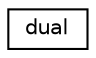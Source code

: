 digraph "Graphical Class Hierarchy"
{
 // INTERACTIVE_SVG=YES
  edge [fontname="Helvetica",fontsize="10",labelfontname="Helvetica",labelfontsize="10"];
  node [fontname="Helvetica",fontsize="10",shape=record];
  rankdir="LR";
  Node0 [label="dual",height=0.2,width=0.4,color="black", fillcolor="white", style="filled",URL="$structdual.html",tooltip="Dual problem. "];
}
